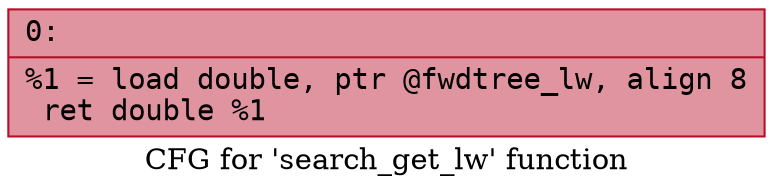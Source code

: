digraph "CFG for 'search_get_lw' function" {
	label="CFG for 'search_get_lw' function";

	Node0x600002001770 [shape=record,color="#b70d28ff", style=filled, fillcolor="#b70d2870" fontname="Courier",label="{0:\l|  %1 = load double, ptr @fwdtree_lw, align 8\l  ret double %1\l}"];
}
